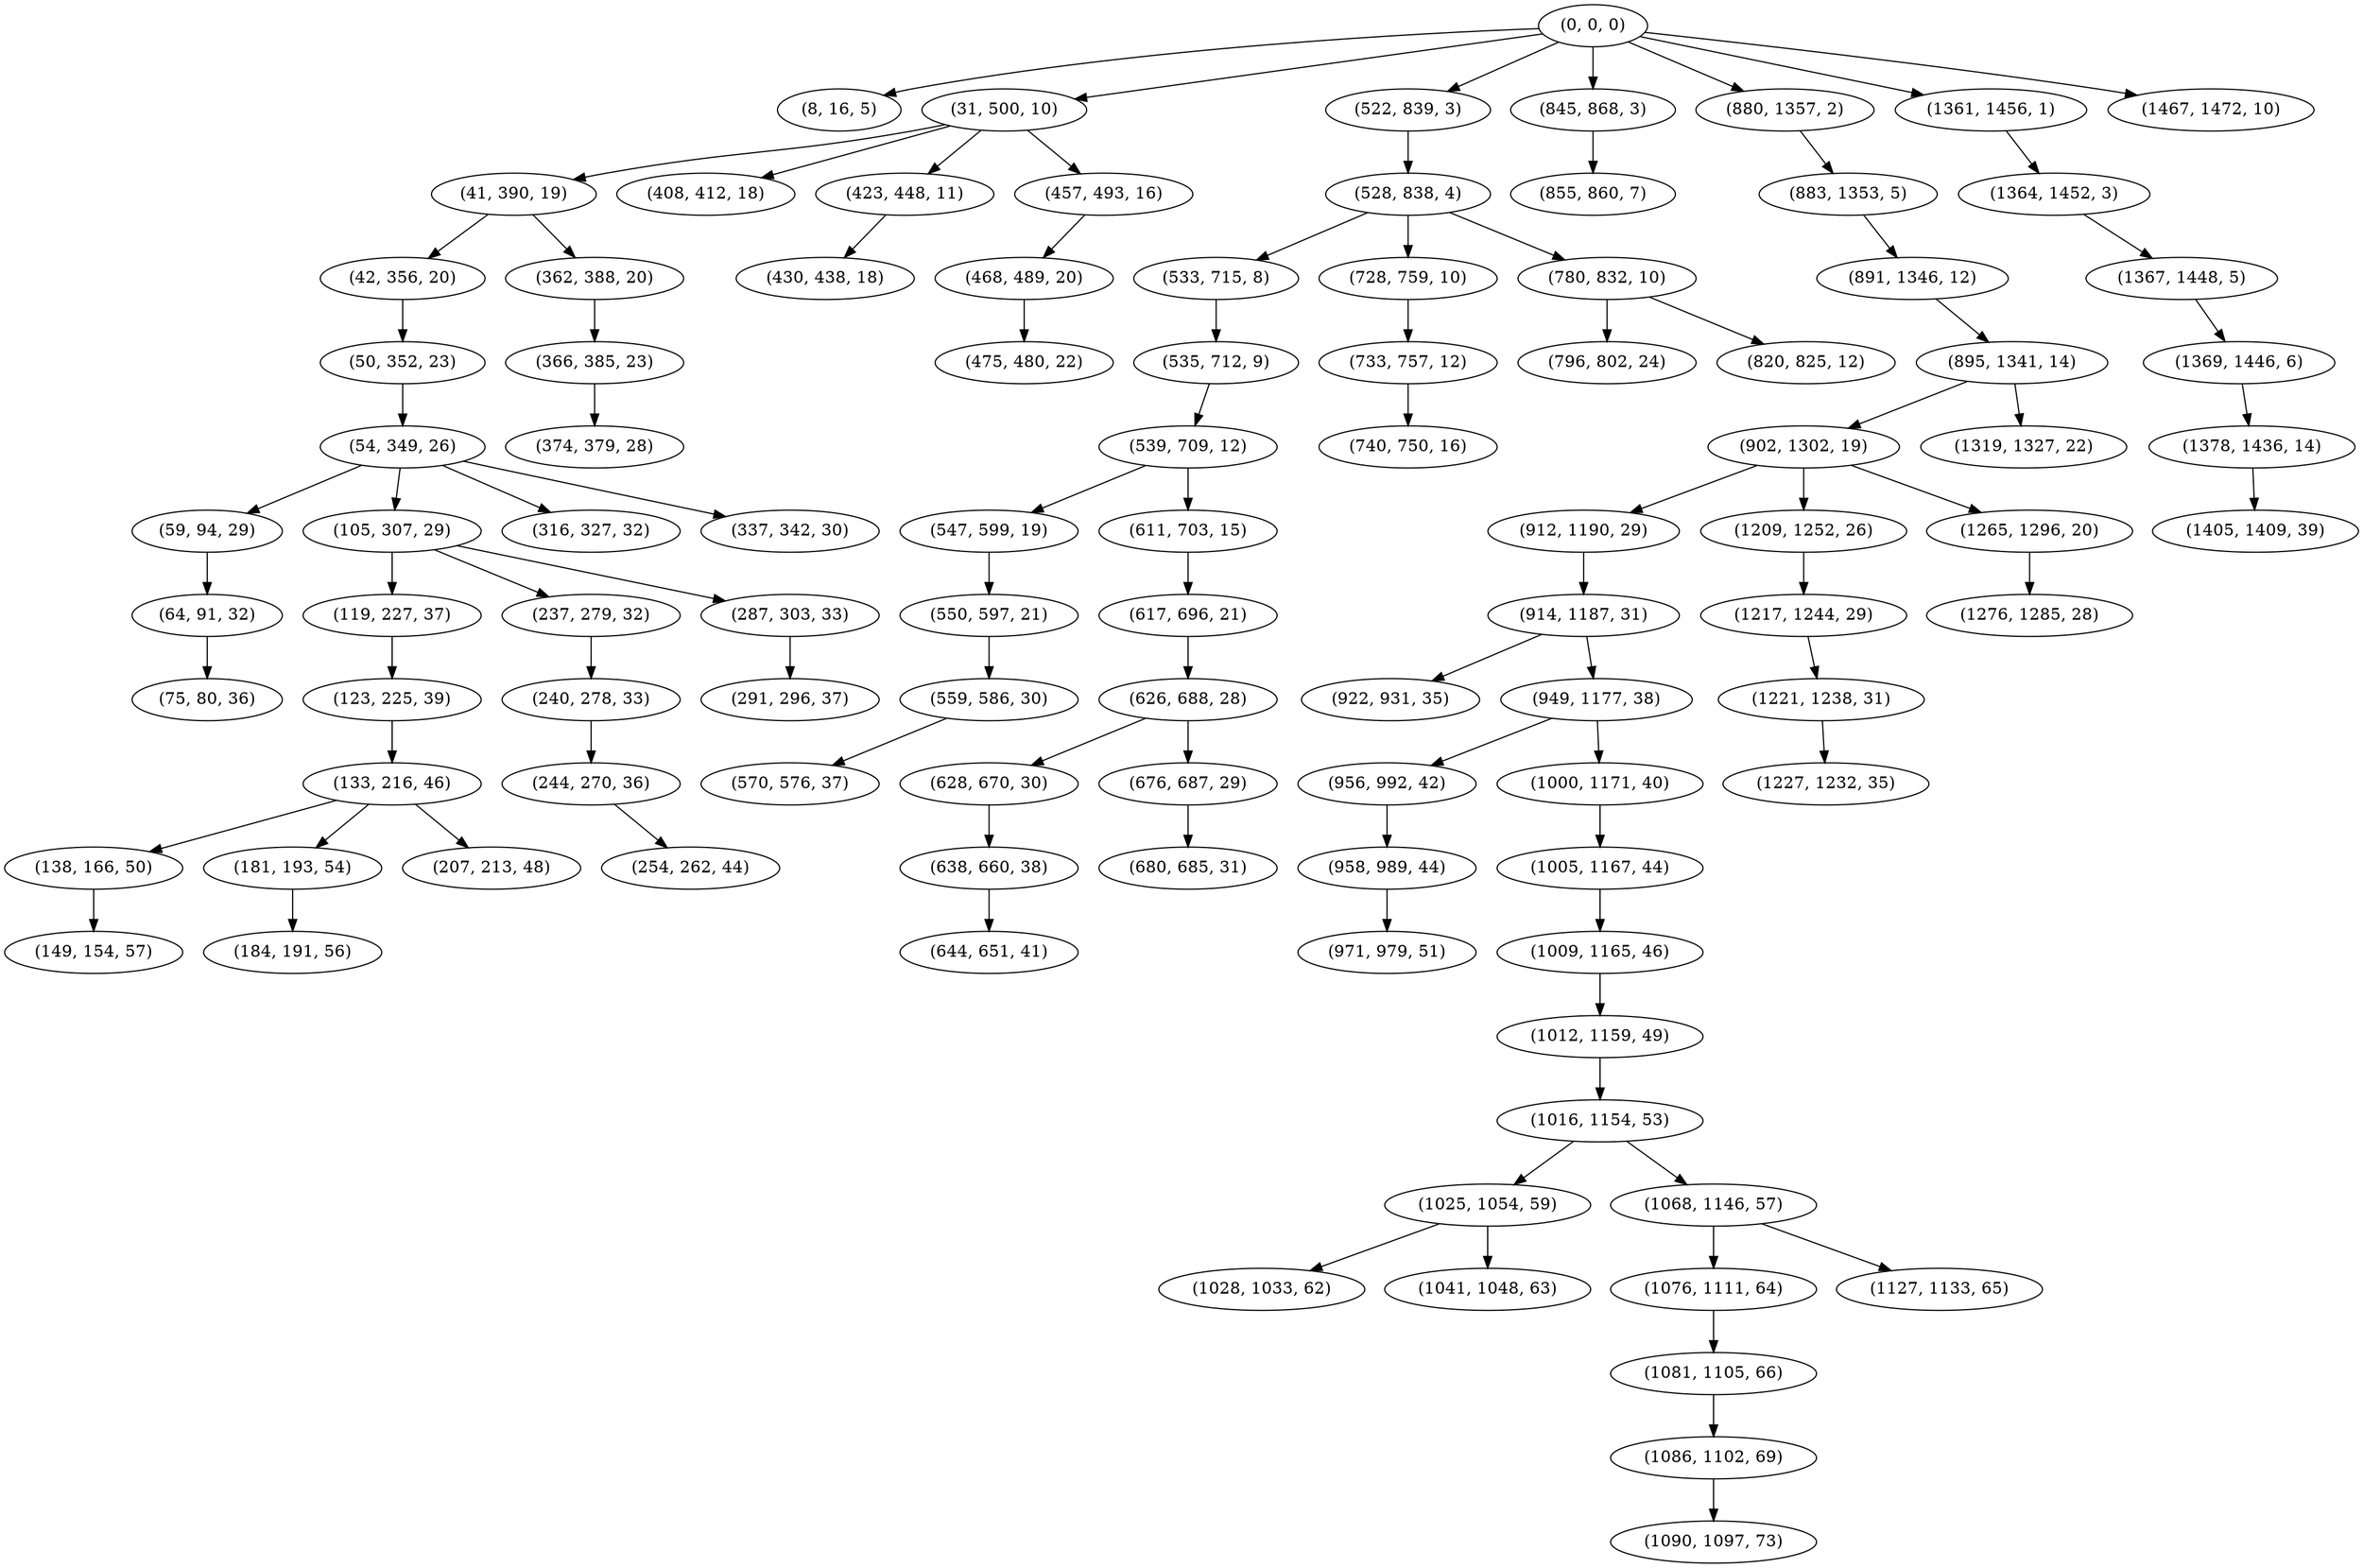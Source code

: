 digraph tree {
    "(0, 0, 0)";
    "(8, 16, 5)";
    "(31, 500, 10)";
    "(41, 390, 19)";
    "(42, 356, 20)";
    "(50, 352, 23)";
    "(54, 349, 26)";
    "(59, 94, 29)";
    "(64, 91, 32)";
    "(75, 80, 36)";
    "(105, 307, 29)";
    "(119, 227, 37)";
    "(123, 225, 39)";
    "(133, 216, 46)";
    "(138, 166, 50)";
    "(149, 154, 57)";
    "(181, 193, 54)";
    "(184, 191, 56)";
    "(207, 213, 48)";
    "(237, 279, 32)";
    "(240, 278, 33)";
    "(244, 270, 36)";
    "(254, 262, 44)";
    "(287, 303, 33)";
    "(291, 296, 37)";
    "(316, 327, 32)";
    "(337, 342, 30)";
    "(362, 388, 20)";
    "(366, 385, 23)";
    "(374, 379, 28)";
    "(408, 412, 18)";
    "(423, 448, 11)";
    "(430, 438, 18)";
    "(457, 493, 16)";
    "(468, 489, 20)";
    "(475, 480, 22)";
    "(522, 839, 3)";
    "(528, 838, 4)";
    "(533, 715, 8)";
    "(535, 712, 9)";
    "(539, 709, 12)";
    "(547, 599, 19)";
    "(550, 597, 21)";
    "(559, 586, 30)";
    "(570, 576, 37)";
    "(611, 703, 15)";
    "(617, 696, 21)";
    "(626, 688, 28)";
    "(628, 670, 30)";
    "(638, 660, 38)";
    "(644, 651, 41)";
    "(676, 687, 29)";
    "(680, 685, 31)";
    "(728, 759, 10)";
    "(733, 757, 12)";
    "(740, 750, 16)";
    "(780, 832, 10)";
    "(796, 802, 24)";
    "(820, 825, 12)";
    "(845, 868, 3)";
    "(855, 860, 7)";
    "(880, 1357, 2)";
    "(883, 1353, 5)";
    "(891, 1346, 12)";
    "(895, 1341, 14)";
    "(902, 1302, 19)";
    "(912, 1190, 29)";
    "(914, 1187, 31)";
    "(922, 931, 35)";
    "(949, 1177, 38)";
    "(956, 992, 42)";
    "(958, 989, 44)";
    "(971, 979, 51)";
    "(1000, 1171, 40)";
    "(1005, 1167, 44)";
    "(1009, 1165, 46)";
    "(1012, 1159, 49)";
    "(1016, 1154, 53)";
    "(1025, 1054, 59)";
    "(1028, 1033, 62)";
    "(1041, 1048, 63)";
    "(1068, 1146, 57)";
    "(1076, 1111, 64)";
    "(1081, 1105, 66)";
    "(1086, 1102, 69)";
    "(1090, 1097, 73)";
    "(1127, 1133, 65)";
    "(1209, 1252, 26)";
    "(1217, 1244, 29)";
    "(1221, 1238, 31)";
    "(1227, 1232, 35)";
    "(1265, 1296, 20)";
    "(1276, 1285, 28)";
    "(1319, 1327, 22)";
    "(1361, 1456, 1)";
    "(1364, 1452, 3)";
    "(1367, 1448, 5)";
    "(1369, 1446, 6)";
    "(1378, 1436, 14)";
    "(1405, 1409, 39)";
    "(1467, 1472, 10)";
    "(0, 0, 0)" -> "(8, 16, 5)";
    "(0, 0, 0)" -> "(31, 500, 10)";
    "(0, 0, 0)" -> "(522, 839, 3)";
    "(0, 0, 0)" -> "(845, 868, 3)";
    "(0, 0, 0)" -> "(880, 1357, 2)";
    "(0, 0, 0)" -> "(1361, 1456, 1)";
    "(0, 0, 0)" -> "(1467, 1472, 10)";
    "(31, 500, 10)" -> "(41, 390, 19)";
    "(31, 500, 10)" -> "(408, 412, 18)";
    "(31, 500, 10)" -> "(423, 448, 11)";
    "(31, 500, 10)" -> "(457, 493, 16)";
    "(41, 390, 19)" -> "(42, 356, 20)";
    "(41, 390, 19)" -> "(362, 388, 20)";
    "(42, 356, 20)" -> "(50, 352, 23)";
    "(50, 352, 23)" -> "(54, 349, 26)";
    "(54, 349, 26)" -> "(59, 94, 29)";
    "(54, 349, 26)" -> "(105, 307, 29)";
    "(54, 349, 26)" -> "(316, 327, 32)";
    "(54, 349, 26)" -> "(337, 342, 30)";
    "(59, 94, 29)" -> "(64, 91, 32)";
    "(64, 91, 32)" -> "(75, 80, 36)";
    "(105, 307, 29)" -> "(119, 227, 37)";
    "(105, 307, 29)" -> "(237, 279, 32)";
    "(105, 307, 29)" -> "(287, 303, 33)";
    "(119, 227, 37)" -> "(123, 225, 39)";
    "(123, 225, 39)" -> "(133, 216, 46)";
    "(133, 216, 46)" -> "(138, 166, 50)";
    "(133, 216, 46)" -> "(181, 193, 54)";
    "(133, 216, 46)" -> "(207, 213, 48)";
    "(138, 166, 50)" -> "(149, 154, 57)";
    "(181, 193, 54)" -> "(184, 191, 56)";
    "(237, 279, 32)" -> "(240, 278, 33)";
    "(240, 278, 33)" -> "(244, 270, 36)";
    "(244, 270, 36)" -> "(254, 262, 44)";
    "(287, 303, 33)" -> "(291, 296, 37)";
    "(362, 388, 20)" -> "(366, 385, 23)";
    "(366, 385, 23)" -> "(374, 379, 28)";
    "(423, 448, 11)" -> "(430, 438, 18)";
    "(457, 493, 16)" -> "(468, 489, 20)";
    "(468, 489, 20)" -> "(475, 480, 22)";
    "(522, 839, 3)" -> "(528, 838, 4)";
    "(528, 838, 4)" -> "(533, 715, 8)";
    "(528, 838, 4)" -> "(728, 759, 10)";
    "(528, 838, 4)" -> "(780, 832, 10)";
    "(533, 715, 8)" -> "(535, 712, 9)";
    "(535, 712, 9)" -> "(539, 709, 12)";
    "(539, 709, 12)" -> "(547, 599, 19)";
    "(539, 709, 12)" -> "(611, 703, 15)";
    "(547, 599, 19)" -> "(550, 597, 21)";
    "(550, 597, 21)" -> "(559, 586, 30)";
    "(559, 586, 30)" -> "(570, 576, 37)";
    "(611, 703, 15)" -> "(617, 696, 21)";
    "(617, 696, 21)" -> "(626, 688, 28)";
    "(626, 688, 28)" -> "(628, 670, 30)";
    "(626, 688, 28)" -> "(676, 687, 29)";
    "(628, 670, 30)" -> "(638, 660, 38)";
    "(638, 660, 38)" -> "(644, 651, 41)";
    "(676, 687, 29)" -> "(680, 685, 31)";
    "(728, 759, 10)" -> "(733, 757, 12)";
    "(733, 757, 12)" -> "(740, 750, 16)";
    "(780, 832, 10)" -> "(796, 802, 24)";
    "(780, 832, 10)" -> "(820, 825, 12)";
    "(845, 868, 3)" -> "(855, 860, 7)";
    "(880, 1357, 2)" -> "(883, 1353, 5)";
    "(883, 1353, 5)" -> "(891, 1346, 12)";
    "(891, 1346, 12)" -> "(895, 1341, 14)";
    "(895, 1341, 14)" -> "(902, 1302, 19)";
    "(895, 1341, 14)" -> "(1319, 1327, 22)";
    "(902, 1302, 19)" -> "(912, 1190, 29)";
    "(902, 1302, 19)" -> "(1209, 1252, 26)";
    "(902, 1302, 19)" -> "(1265, 1296, 20)";
    "(912, 1190, 29)" -> "(914, 1187, 31)";
    "(914, 1187, 31)" -> "(922, 931, 35)";
    "(914, 1187, 31)" -> "(949, 1177, 38)";
    "(949, 1177, 38)" -> "(956, 992, 42)";
    "(949, 1177, 38)" -> "(1000, 1171, 40)";
    "(956, 992, 42)" -> "(958, 989, 44)";
    "(958, 989, 44)" -> "(971, 979, 51)";
    "(1000, 1171, 40)" -> "(1005, 1167, 44)";
    "(1005, 1167, 44)" -> "(1009, 1165, 46)";
    "(1009, 1165, 46)" -> "(1012, 1159, 49)";
    "(1012, 1159, 49)" -> "(1016, 1154, 53)";
    "(1016, 1154, 53)" -> "(1025, 1054, 59)";
    "(1016, 1154, 53)" -> "(1068, 1146, 57)";
    "(1025, 1054, 59)" -> "(1028, 1033, 62)";
    "(1025, 1054, 59)" -> "(1041, 1048, 63)";
    "(1068, 1146, 57)" -> "(1076, 1111, 64)";
    "(1068, 1146, 57)" -> "(1127, 1133, 65)";
    "(1076, 1111, 64)" -> "(1081, 1105, 66)";
    "(1081, 1105, 66)" -> "(1086, 1102, 69)";
    "(1086, 1102, 69)" -> "(1090, 1097, 73)";
    "(1209, 1252, 26)" -> "(1217, 1244, 29)";
    "(1217, 1244, 29)" -> "(1221, 1238, 31)";
    "(1221, 1238, 31)" -> "(1227, 1232, 35)";
    "(1265, 1296, 20)" -> "(1276, 1285, 28)";
    "(1361, 1456, 1)" -> "(1364, 1452, 3)";
    "(1364, 1452, 3)" -> "(1367, 1448, 5)";
    "(1367, 1448, 5)" -> "(1369, 1446, 6)";
    "(1369, 1446, 6)" -> "(1378, 1436, 14)";
    "(1378, 1436, 14)" -> "(1405, 1409, 39)";
}
